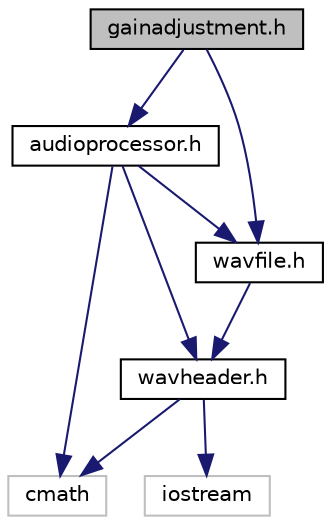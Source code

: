 digraph "gainadjustment.h"
{
 // LATEX_PDF_SIZE
  edge [fontname="Helvetica",fontsize="10",labelfontname="Helvetica",labelfontsize="10"];
  node [fontname="Helvetica",fontsize="10",shape=record];
  Node1 [label="gainadjustment.h",height=0.2,width=0.4,color="black", fillcolor="grey75", style="filled", fontcolor="black",tooltip=" "];
  Node1 -> Node2 [color="midnightblue",fontsize="10",style="solid"];
  Node2 [label="audioprocessor.h",height=0.2,width=0.4,color="black", fillcolor="white", style="filled",URL="$dd/d5a/audioprocessor_8h.html",tooltip=" "];
  Node2 -> Node3 [color="midnightblue",fontsize="10",style="solid"];
  Node3 [label="wavheader.h",height=0.2,width=0.4,color="black", fillcolor="white", style="filled",URL="$dd/d2d/wavheader_8h.html",tooltip=" "];
  Node3 -> Node4 [color="midnightblue",fontsize="10",style="solid"];
  Node4 [label="iostream",height=0.2,width=0.4,color="grey75", fillcolor="white", style="filled",tooltip=" "];
  Node3 -> Node5 [color="midnightblue",fontsize="10",style="solid"];
  Node5 [label="cmath",height=0.2,width=0.4,color="grey75", fillcolor="white", style="filled",tooltip=" "];
  Node2 -> Node6 [color="midnightblue",fontsize="10",style="solid"];
  Node6 [label="wavfile.h",height=0.2,width=0.4,color="black", fillcolor="white", style="filled",URL="$db/db8/wavfile_8h.html",tooltip=" "];
  Node6 -> Node3 [color="midnightblue",fontsize="10",style="solid"];
  Node2 -> Node5 [color="midnightblue",fontsize="10",style="solid"];
  Node1 -> Node6 [color="midnightblue",fontsize="10",style="solid"];
}
